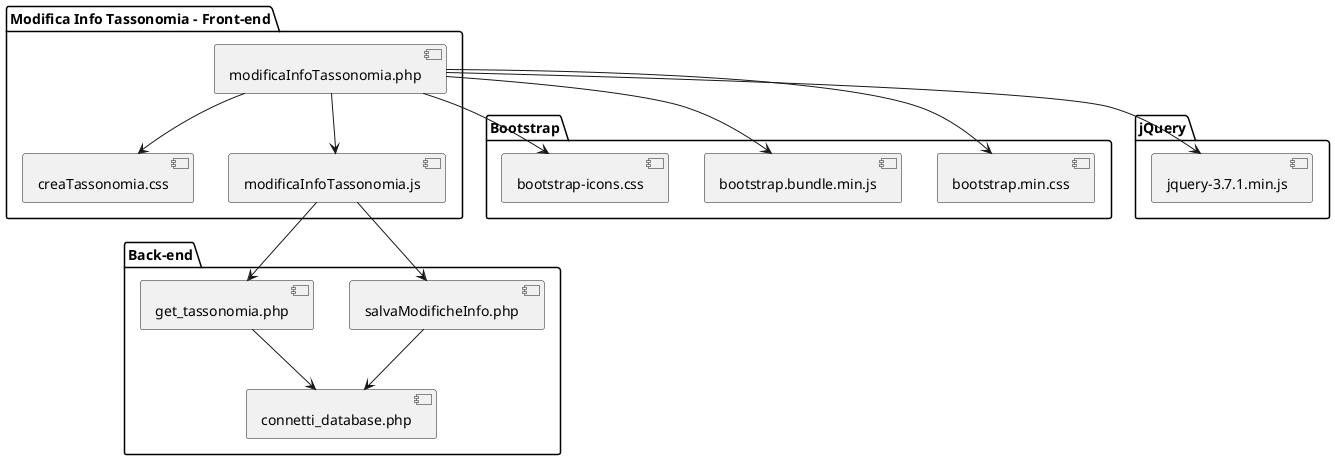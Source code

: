 @startuml package_modificaInfoTassonomia
package "Bootstrap" {
  [bootstrap.min.css]
  [bootstrap.bundle.min.js]
  [bootstrap-icons.css]
}

package "jQuery" {
  [jquery-3.7.1.min.js]
}

package "Modifica Info Tassonomia - Front-end" {
  [modificaInfoTassonomia.php]
  [creaTassonomia.css]
  [modificaInfoTassonomia.js]
}

package "Back-end" {
  [salvaModificheInfo.php]
  [get_tassonomia.php]
  [connetti_database.php]
}

' Inclusioni statiche da HTML
[modificaInfoTassonomia.php] --> [bootstrap.min.css]
[modificaInfoTassonomia.php] --> [bootstrap.bundle.min.js]
[modificaInfoTassonomia.php] --> [bootstrap-icons.css]
[modificaInfoTassonomia.php] --> [jquery-3.7.1.min.js]
[modificaInfoTassonomia.php] --> [creaTassonomia.css]
[modificaInfoTassonomia.php] --> [modificaInfoTassonomia.js]

' Chiamate JS
[modificaInfoTassonomia.js] --> [salvaModificheInfo.php]
[modificaInfoTassonomia.js] --> [get_tassonomia.php]

' Connessione al database
[salvaModificheInfo.php] --> [connetti_database.php]
[get_tassonomia.php] --> [connetti_database.php]
@enduml
